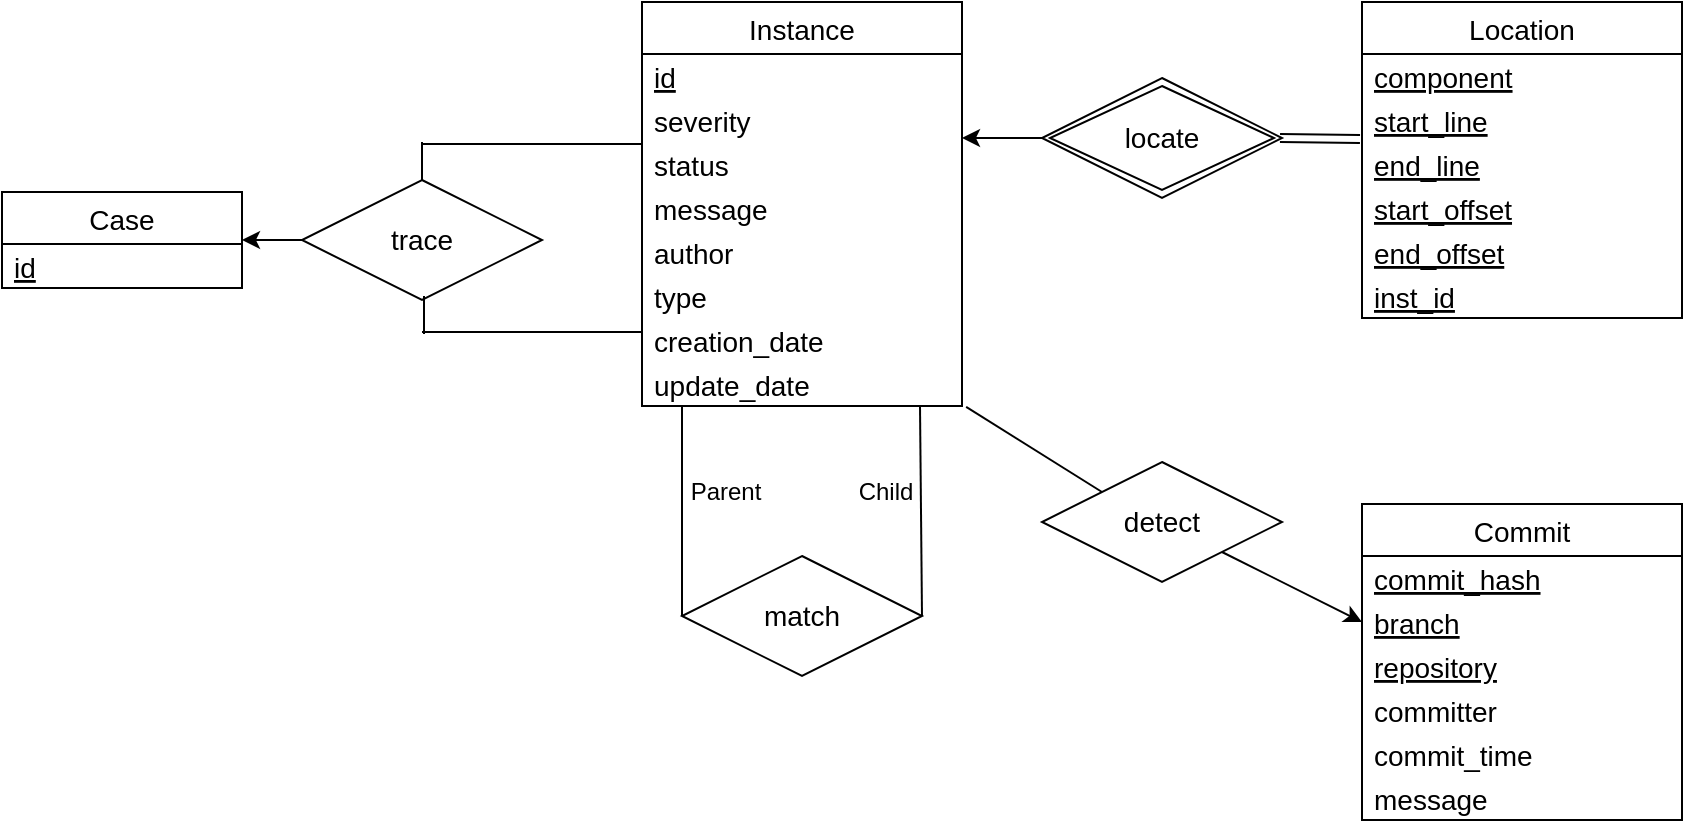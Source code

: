 <mxfile>
    <diagram id="rGrhHYv_WaJXQTacOWuE" name="第 1 页">
        <mxGraphModel dx="734" dy="469" grid="1" gridSize="10" guides="1" tooltips="1" connect="1" arrows="1" fold="1" page="1" pageScale="1" pageWidth="2000" pageHeight="2000" background="none" math="0" shadow="0">
            <root>
                <mxCell id="0"/>
                <mxCell id="1" parent="0"/>
                <mxCell id="2" value="Instance" style="swimlane;fontStyle=0;childLayout=stackLayout;horizontal=1;startSize=26;horizontalStack=0;resizeParent=1;resizeParentMax=0;resizeLast=0;collapsible=1;marginBottom=0;align=center;fontSize=14;" parent="1" vertex="1">
                    <mxGeometry x="520" y="560" width="160" height="202" as="geometry"/>
                </mxCell>
                <mxCell id="3" value="id" style="text;strokeColor=none;fillColor=none;spacingLeft=4;spacingRight=4;overflow=hidden;rotatable=0;points=[[0,0.5],[1,0.5]];portConstraint=eastwest;fontSize=14;fontStyle=4;verticalAlign=middle;" parent="2" vertex="1">
                    <mxGeometry y="26" width="160" height="22" as="geometry"/>
                </mxCell>
                <mxCell id="8" value="severity" style="text;strokeColor=none;fillColor=none;spacingLeft=4;spacingRight=4;overflow=hidden;rotatable=0;points=[[0,0.5],[1,0.5]];portConstraint=eastwest;fontSize=14;verticalAlign=middle;" parent="2" vertex="1">
                    <mxGeometry y="48" width="160" height="22" as="geometry"/>
                </mxCell>
                <mxCell id="9" value="status" style="text;strokeColor=none;fillColor=none;spacingLeft=4;spacingRight=4;overflow=hidden;rotatable=0;points=[[0,0.5],[1,0.5]];portConstraint=eastwest;fontSize=14;verticalAlign=middle;" parent="2" vertex="1">
                    <mxGeometry y="70" width="160" height="22" as="geometry"/>
                </mxCell>
                <mxCell id="10" value="message" style="text;strokeColor=none;fillColor=none;spacingLeft=4;spacingRight=4;overflow=hidden;rotatable=0;points=[[0,0.5],[1,0.5]];portConstraint=eastwest;fontSize=14;verticalAlign=middle;" parent="2" vertex="1">
                    <mxGeometry y="92" width="160" height="22" as="geometry"/>
                </mxCell>
                <mxCell id="11" value="author" style="text;strokeColor=none;fillColor=none;spacingLeft=4;spacingRight=4;overflow=hidden;rotatable=0;points=[[0,0.5],[1,0.5]];portConstraint=eastwest;fontSize=14;verticalAlign=middle;" parent="2" vertex="1">
                    <mxGeometry y="114" width="160" height="22" as="geometry"/>
                </mxCell>
                <mxCell id="12" value="type" style="text;strokeColor=none;fillColor=none;spacingLeft=4;spacingRight=4;overflow=hidden;rotatable=0;points=[[0,0.5],[1,0.5]];portConstraint=eastwest;fontSize=14;verticalAlign=middle;" parent="2" vertex="1">
                    <mxGeometry y="136" width="160" height="22" as="geometry"/>
                </mxCell>
                <mxCell id="14" value="creation_date" style="text;strokeColor=none;fillColor=none;spacingLeft=4;spacingRight=4;overflow=hidden;rotatable=0;points=[[0,0.5],[1,0.5]];portConstraint=eastwest;fontSize=14;verticalAlign=middle;" parent="2" vertex="1">
                    <mxGeometry y="158" width="160" height="22" as="geometry"/>
                </mxCell>
                <mxCell id="13" value="update_date" style="text;strokeColor=none;fillColor=none;spacingLeft=4;spacingRight=4;overflow=hidden;rotatable=0;points=[[0,0.5],[1,0.5]];portConstraint=eastwest;fontSize=14;verticalAlign=middle;" parent="2" vertex="1">
                    <mxGeometry y="180" width="160" height="22" as="geometry"/>
                </mxCell>
                <mxCell id="15" value="Location" style="swimlane;fontStyle=0;childLayout=stackLayout;horizontal=1;startSize=26;horizontalStack=0;resizeParent=1;resizeParentMax=0;resizeLast=0;collapsible=1;marginBottom=0;align=center;fontSize=14;" parent="1" vertex="1">
                    <mxGeometry x="880" y="560" width="160" height="158" as="geometry"/>
                </mxCell>
                <mxCell id="20" value="component" style="text;strokeColor=none;fillColor=none;spacingLeft=4;spacingRight=4;overflow=hidden;rotatable=0;points=[[0,0.5],[1,0.5]];portConstraint=eastwest;fontSize=14;fontStyle=4;verticalAlign=middle;" parent="15" vertex="1">
                    <mxGeometry y="26" width="160" height="22" as="geometry"/>
                </mxCell>
                <mxCell id="16" value="start_line" style="text;strokeColor=none;fillColor=none;spacingLeft=4;spacingRight=4;overflow=hidden;rotatable=0;points=[[0,0.5],[1,0.5]];portConstraint=eastwest;fontSize=14;fontStyle=4;verticalAlign=middle;" parent="15" vertex="1">
                    <mxGeometry y="48" width="160" height="22" as="geometry"/>
                </mxCell>
                <mxCell id="17" value="end_line" style="text;strokeColor=none;fillColor=none;spacingLeft=4;spacingRight=4;overflow=hidden;rotatable=0;points=[[0,0.5],[1,0.5]];portConstraint=eastwest;fontSize=14;fontStyle=4;verticalAlign=middle;" parent="15" vertex="1">
                    <mxGeometry y="70" width="160" height="22" as="geometry"/>
                </mxCell>
                <mxCell id="18" value="start_offset" style="text;strokeColor=none;fillColor=none;spacingLeft=4;spacingRight=4;overflow=hidden;rotatable=0;points=[[0,0.5],[1,0.5]];portConstraint=eastwest;fontSize=14;fontStyle=4;verticalAlign=middle;" parent="15" vertex="1">
                    <mxGeometry y="92" width="160" height="22" as="geometry"/>
                </mxCell>
                <mxCell id="19" value="end_offset" style="text;strokeColor=none;fillColor=none;spacingLeft=4;spacingRight=4;overflow=hidden;rotatable=0;points=[[0,0.5],[1,0.5]];portConstraint=eastwest;fontSize=14;fontStyle=4;verticalAlign=middle;" parent="15" vertex="1">
                    <mxGeometry y="114" width="160" height="22" as="geometry"/>
                </mxCell>
                <mxCell id="59" value="inst_id" style="text;strokeColor=none;fillColor=none;spacingLeft=4;spacingRight=4;overflow=hidden;rotatable=0;points=[[0,0.5],[1,0.5]];portConstraint=eastwest;fontSize=14;fontStyle=4;verticalAlign=middle;" parent="15" vertex="1">
                    <mxGeometry y="136" width="160" height="22" as="geometry"/>
                </mxCell>
                <mxCell id="29" style="edgeStyle=none;html=1;exitX=0;exitY=0.5;exitDx=0;exitDy=0;fontSize=14;" parent="1" source="26" edge="1">
                    <mxGeometry relative="1" as="geometry">
                        <mxPoint x="680" y="628" as="targetPoint"/>
                    </mxGeometry>
                </mxCell>
                <mxCell id="26" value="locate" style="shape=rhombus;double=1;perimeter=rhombusPerimeter;whiteSpace=wrap;html=1;align=center;fontSize=14;" parent="1" vertex="1">
                    <mxGeometry x="720" y="598" width="120" height="60" as="geometry"/>
                </mxCell>
                <mxCell id="30" value="" style="shape=link;html=1;fontSize=14;" parent="1" edge="1">
                    <mxGeometry width="100" relative="1" as="geometry">
                        <mxPoint x="839" y="628" as="sourcePoint"/>
                        <mxPoint x="879" y="628.47" as="targetPoint"/>
                    </mxGeometry>
                </mxCell>
                <mxCell id="31" value="Commit" style="swimlane;fontStyle=0;childLayout=stackLayout;horizontal=1;startSize=26;horizontalStack=0;resizeParent=1;resizeParentMax=0;resizeLast=0;collapsible=1;marginBottom=0;align=center;fontSize=14;" parent="1" vertex="1">
                    <mxGeometry x="880" y="811" width="160" height="158" as="geometry"/>
                </mxCell>
                <mxCell id="32" value="commit_hash" style="text;strokeColor=none;fillColor=none;spacingLeft=4;spacingRight=4;overflow=hidden;rotatable=0;points=[[0,0.5],[1,0.5]];portConstraint=eastwest;fontSize=14;verticalAlign=middle;fontStyle=4" parent="31" vertex="1">
                    <mxGeometry y="26" width="160" height="22" as="geometry"/>
                </mxCell>
                <mxCell id="33" value="branch" style="text;strokeColor=none;fillColor=none;spacingLeft=4;spacingRight=4;overflow=hidden;rotatable=0;points=[[0,0.5],[1,0.5]];portConstraint=eastwest;fontSize=14;verticalAlign=middle;fontStyle=4" parent="31" vertex="1">
                    <mxGeometry y="48" width="160" height="22" as="geometry"/>
                </mxCell>
                <mxCell id="34" value="repository" style="text;strokeColor=none;fillColor=none;spacingLeft=4;spacingRight=4;overflow=hidden;rotatable=0;points=[[0,0.5],[1,0.5]];portConstraint=eastwest;fontSize=14;verticalAlign=middle;fontStyle=4" parent="31" vertex="1">
                    <mxGeometry y="70" width="160" height="22" as="geometry"/>
                </mxCell>
                <mxCell id="36" value="committer" style="text;strokeColor=none;fillColor=none;spacingLeft=4;spacingRight=4;overflow=hidden;rotatable=0;points=[[0,0.5],[1,0.5]];portConstraint=eastwest;fontSize=14;verticalAlign=middle;fontStyle=0" parent="31" vertex="1">
                    <mxGeometry y="92" width="160" height="22" as="geometry"/>
                </mxCell>
                <mxCell id="37" value="commit_time" style="text;strokeColor=none;fillColor=none;spacingLeft=4;spacingRight=4;overflow=hidden;rotatable=0;points=[[0,0.5],[1,0.5]];portConstraint=eastwest;fontSize=14;verticalAlign=middle;fontStyle=0" parent="31" vertex="1">
                    <mxGeometry y="114" width="160" height="22" as="geometry"/>
                </mxCell>
                <mxCell id="38" value="message" style="text;strokeColor=none;fillColor=none;spacingLeft=4;spacingRight=4;overflow=hidden;rotatable=0;points=[[0,0.5],[1,0.5]];portConstraint=eastwest;fontSize=14;verticalAlign=middle;fontStyle=0" parent="31" vertex="1">
                    <mxGeometry y="136" width="160" height="22" as="geometry"/>
                </mxCell>
                <mxCell id="42" style="edgeStyle=none;html=1;exitX=0;exitY=0;exitDx=0;exitDy=0;entryX=1.013;entryY=1.021;entryDx=0;entryDy=0;entryPerimeter=0;fontSize=14;endArrow=none;endFill=0;" parent="1" source="39" target="13" edge="1">
                    <mxGeometry relative="1" as="geometry"/>
                </mxCell>
                <mxCell id="43" style="edgeStyle=none;html=1;exitX=1;exitY=1;exitDx=0;exitDy=0;fontSize=14;" parent="1" source="39" edge="1">
                    <mxGeometry relative="1" as="geometry">
                        <mxPoint x="880" y="870" as="targetPoint"/>
                    </mxGeometry>
                </mxCell>
                <mxCell id="39" value="detect" style="shape=rhombus;perimeter=rhombusPerimeter;whiteSpace=wrap;html=1;align=center;fontSize=14;" parent="1" vertex="1">
                    <mxGeometry x="720" y="790" width="120" height="60" as="geometry"/>
                </mxCell>
                <mxCell id="44" value="match" style="shape=rhombus;perimeter=rhombusPerimeter;whiteSpace=wrap;html=1;align=center;fontSize=14;" parent="1" vertex="1">
                    <mxGeometry x="540" y="837" width="120" height="60" as="geometry"/>
                </mxCell>
                <mxCell id="45" value="" style="endArrow=none;html=1;rounded=0;fontSize=14;entryX=0;entryY=0.5;entryDx=0;entryDy=0;" parent="1" target="44" edge="1">
                    <mxGeometry relative="1" as="geometry">
                        <mxPoint x="540" y="762" as="sourcePoint"/>
                        <mxPoint x="560" y="817" as="targetPoint"/>
                    </mxGeometry>
                </mxCell>
                <mxCell id="46" value="" style="endArrow=none;html=1;rounded=0;fontSize=14;exitX=1;exitY=0.5;exitDx=0;exitDy=0;" parent="1" source="44" edge="1">
                    <mxGeometry relative="1" as="geometry">
                        <mxPoint x="710" y="865" as="sourcePoint"/>
                        <mxPoint x="659" y="762" as="targetPoint"/>
                    </mxGeometry>
                </mxCell>
                <mxCell id="47" value="Case" style="swimlane;fontStyle=0;childLayout=stackLayout;horizontal=1;startSize=26;horizontalStack=0;resizeParent=1;resizeParentMax=0;resizeLast=0;collapsible=1;marginBottom=0;align=center;fontSize=14;" parent="1" vertex="1">
                    <mxGeometry x="200" y="655" width="120" height="48" as="geometry"/>
                </mxCell>
                <mxCell id="48" value="id" style="text;strokeColor=none;fillColor=none;spacingLeft=4;spacingRight=4;overflow=hidden;rotatable=0;points=[[0,0.5],[1,0.5]];portConstraint=eastwest;fontSize=14;verticalAlign=middle;fontStyle=4" parent="47" vertex="1">
                    <mxGeometry y="26" width="120" height="22" as="geometry"/>
                </mxCell>
                <mxCell id="52" style="edgeStyle=none;html=1;entryX=1;entryY=0.5;entryDx=0;entryDy=0;fontSize=14;" parent="1" source="51" target="47" edge="1">
                    <mxGeometry relative="1" as="geometry"/>
                </mxCell>
                <mxCell id="51" value="trace" style="shape=rhombus;perimeter=rhombusPerimeter;whiteSpace=wrap;html=1;align=center;fontSize=14;" parent="1" vertex="1">
                    <mxGeometry x="350" y="649" width="120" height="60" as="geometry"/>
                </mxCell>
                <mxCell id="54" value="" style="endArrow=none;html=1;rounded=0;fontSize=14;entryX=0.5;entryY=0;entryDx=0;entryDy=0;" parent="1" target="51" edge="1">
                    <mxGeometry relative="1" as="geometry">
                        <mxPoint x="410" y="630" as="sourcePoint"/>
                        <mxPoint x="430" y="595" as="targetPoint"/>
                    </mxGeometry>
                </mxCell>
                <mxCell id="56" style="edgeStyle=none;html=1;fontSize=14;strokeColor=default;endArrow=none;endFill=0;" parent="1" edge="1">
                    <mxGeometry relative="1" as="geometry">
                        <mxPoint x="410" y="631" as="targetPoint"/>
                        <mxPoint x="520" y="631" as="sourcePoint"/>
                    </mxGeometry>
                </mxCell>
                <mxCell id="57" style="edgeStyle=none;html=1;fontSize=14;strokeColor=default;endArrow=none;endFill=0;" parent="1" edge="1">
                    <mxGeometry relative="1" as="geometry">
                        <mxPoint x="410" y="725" as="targetPoint"/>
                        <mxPoint x="520" y="725" as="sourcePoint"/>
                    </mxGeometry>
                </mxCell>
                <mxCell id="58" value="" style="endArrow=none;html=1;rounded=0;fontSize=14;entryX=0.5;entryY=0;entryDx=0;entryDy=0;" parent="1" edge="1">
                    <mxGeometry relative="1" as="geometry">
                        <mxPoint x="411" y="707" as="sourcePoint"/>
                        <mxPoint x="411" y="726" as="targetPoint"/>
                    </mxGeometry>
                </mxCell>
                <mxCell id="60" value="Parent" style="text;html=1;strokeColor=none;fillColor=none;align=center;verticalAlign=middle;whiteSpace=wrap;rounded=0;" vertex="1" parent="1">
                    <mxGeometry x="532" y="790" width="60" height="30" as="geometry"/>
                </mxCell>
                <mxCell id="61" value="Child" style="text;html=1;strokeColor=none;fillColor=none;align=center;verticalAlign=middle;whiteSpace=wrap;rounded=0;" vertex="1" parent="1">
                    <mxGeometry x="612" y="790" width="60" height="30" as="geometry"/>
                </mxCell>
            </root>
        </mxGraphModel>
    </diagram>
</mxfile>